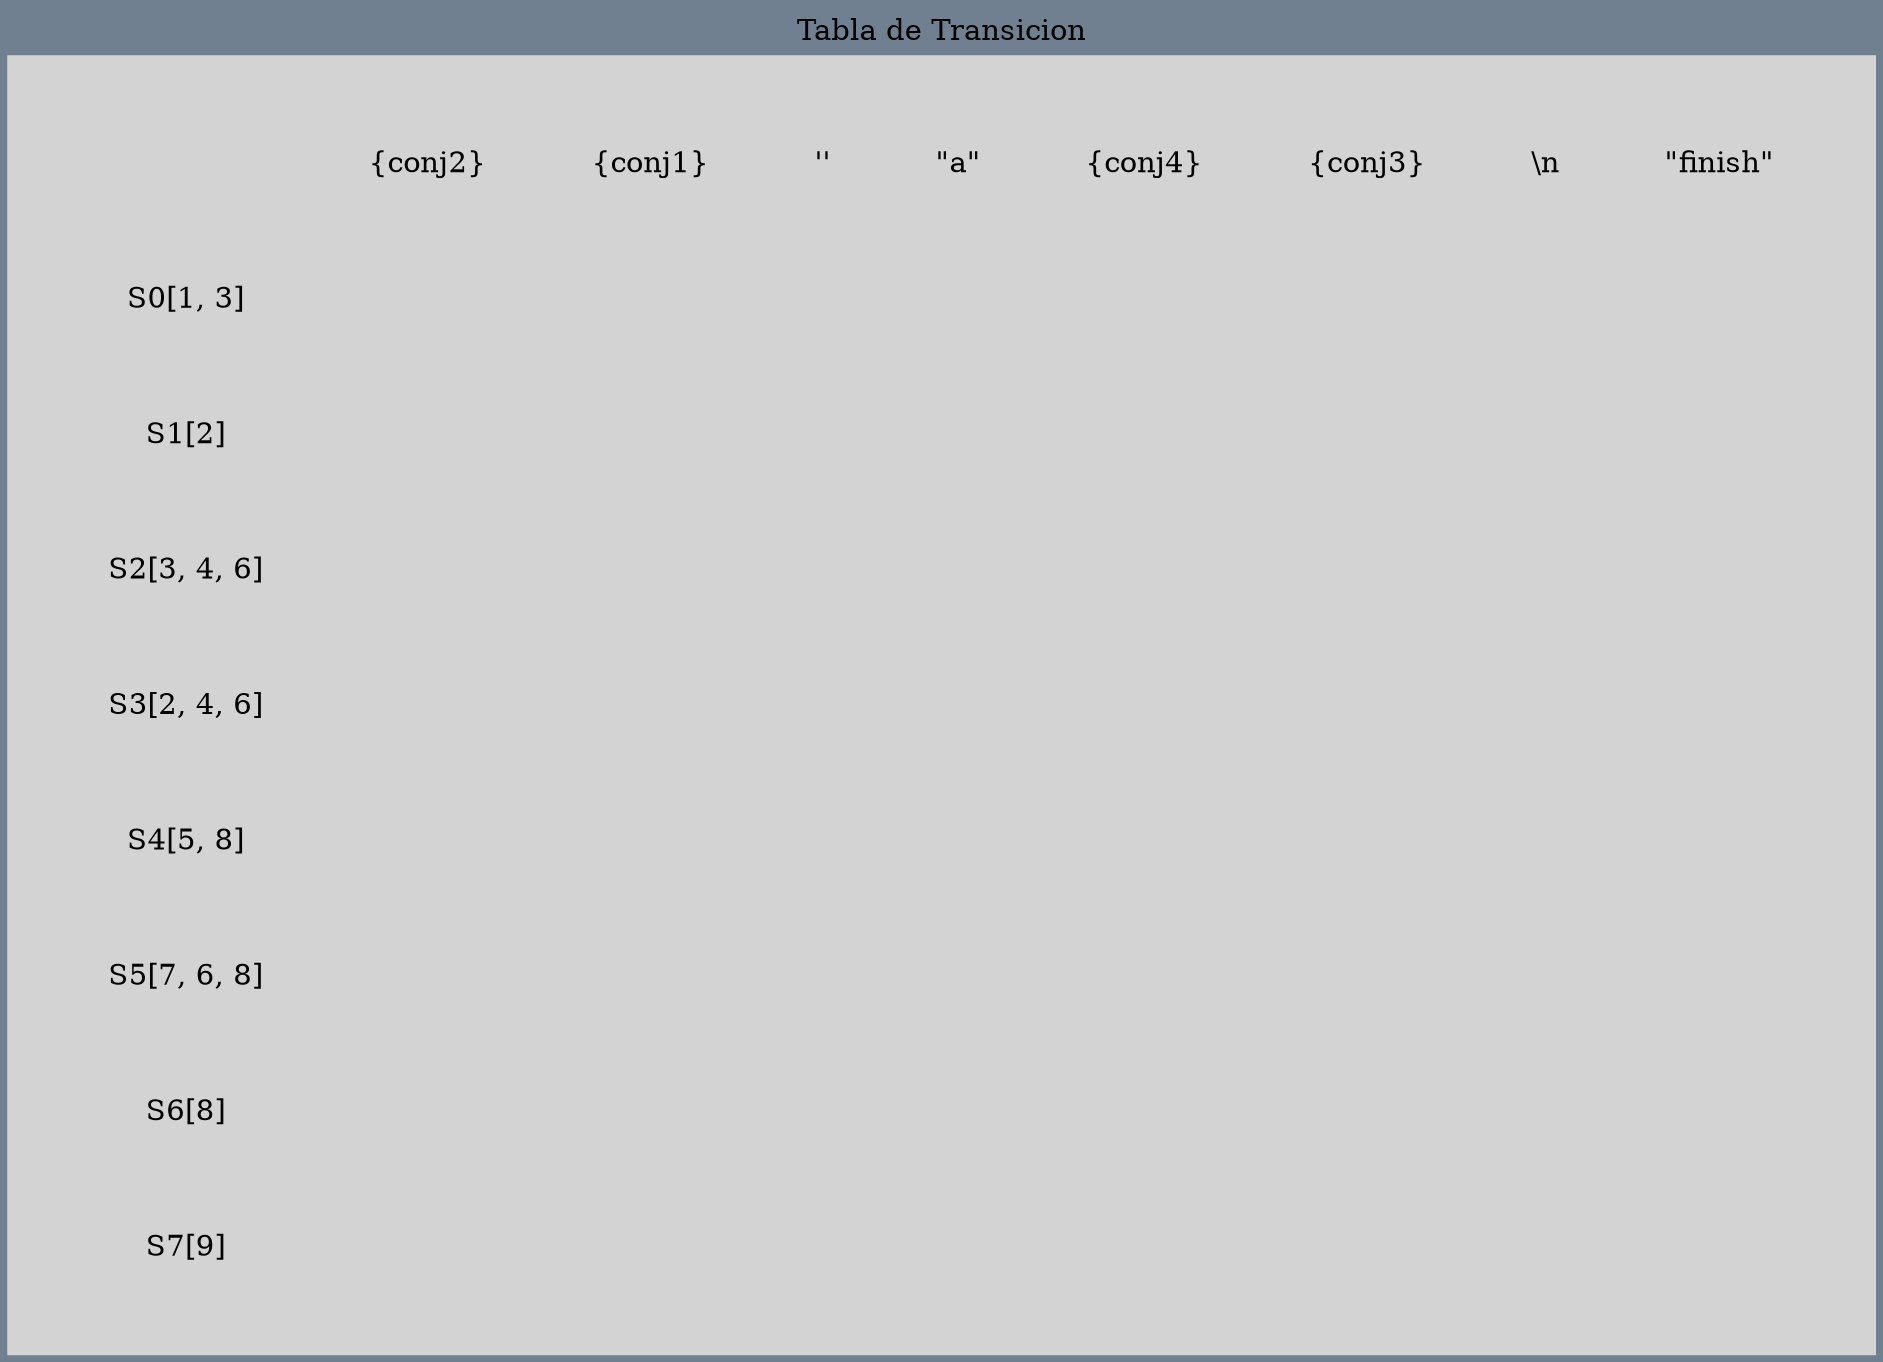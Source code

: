 digraph G {
bgcolor="slategrey" label="Tabla de Transicion" layout=dot 
labelloc = "t" edge [weigth=1000  color=darkgreen  arrowtail="open" arrowhead="open"]
node[shape=box, style="filled", color=lightgrey];
a0 [label=<
<TABLE border="10" cellspacing="10" cellpadding="10" style="rounded"><TR><TD> </TD>
<TD>{conj2}</TD>
<TD>{conj1}</TD>
<TD>''</TD>
<TD>"a"</TD>
<TD>{conj4}</TD>
<TD>{conj3}</TD>
<TD>\\n</TD>
<TD>"finish"</TD>
  </TR>
<TR><TD>S0[1, 3]</TD>
  <TD> </TD>
  <TD> </TD>
  <TD> </TD>
  <TD> </TD>
  <TD> </TD>
  <TD> </TD>
  <TD> </TD>
  <TD> </TD>
</TR>
<TR><TD>S1[2]</TD>
  <TD> </TD>
  <TD> </TD>
  <TD> </TD>
  <TD> </TD>
  <TD> </TD>
  <TD> </TD>
  <TD> </TD>
  <TD> </TD>
</TR>
<TR><TD>S2[3, 4, 6]</TD>
  <TD> </TD>
  <TD> </TD>
  <TD> </TD>
  <TD> </TD>
  <TD> </TD>
  <TD> </TD>
  <TD> </TD>
  <TD> </TD>
</TR>
<TR><TD>S3[2, 4, 6]</TD>
  <TD> </TD>
  <TD> </TD>
  <TD> </TD>
  <TD> </TD>
  <TD> </TD>
  <TD> </TD>
  <TD> </TD>
  <TD> </TD>
</TR>
<TR><TD>S4[5, 8]</TD>
  <TD> </TD>
  <TD> </TD>
  <TD> </TD>
  <TD> </TD>
  <TD> </TD>
  <TD> </TD>
  <TD> </TD>
  <TD> </TD>
</TR>
<TR><TD>S5[7, 6, 8]</TD>
  <TD> </TD>
  <TD> </TD>
  <TD> </TD>
  <TD> </TD>
  <TD> </TD>
  <TD> </TD>
  <TD> </TD>
  <TD> </TD>
</TR>
<TR><TD>S6[8]</TD>
  <TD> </TD>
  <TD> </TD>
  <TD> </TD>
  <TD> </TD>
  <TD> </TD>
  <TD> </TD>
  <TD> </TD>
  <TD> </TD>
</TR>
<TR><TD>S7[9]</TD>
  <TD> </TD>
  <TD> </TD>
  <TD> </TD>
  <TD> </TD>
  <TD> </TD>
  <TD> </TD>
  <TD> </TD>
  <TD> </TD>
</TR>
</TABLE>>];}